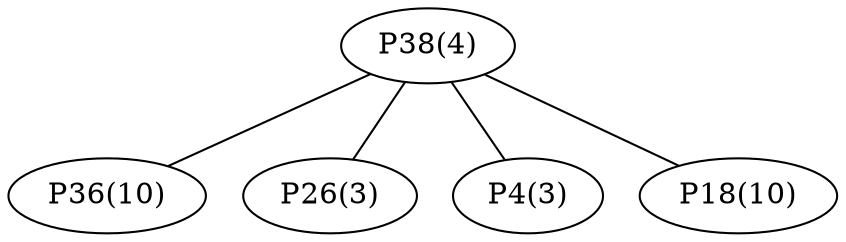 graph network {
	"P38(4)";
	"P36(10)";
	"P26(3)";
	"P4(3)";
	"P18(10)";
	"P38(4)" -- "P36(10)";
	"P38(4)" -- "P26(3)";
	"P38(4)" -- "P4(3)";
	"P38(4)" -- "P18(10)";
}
